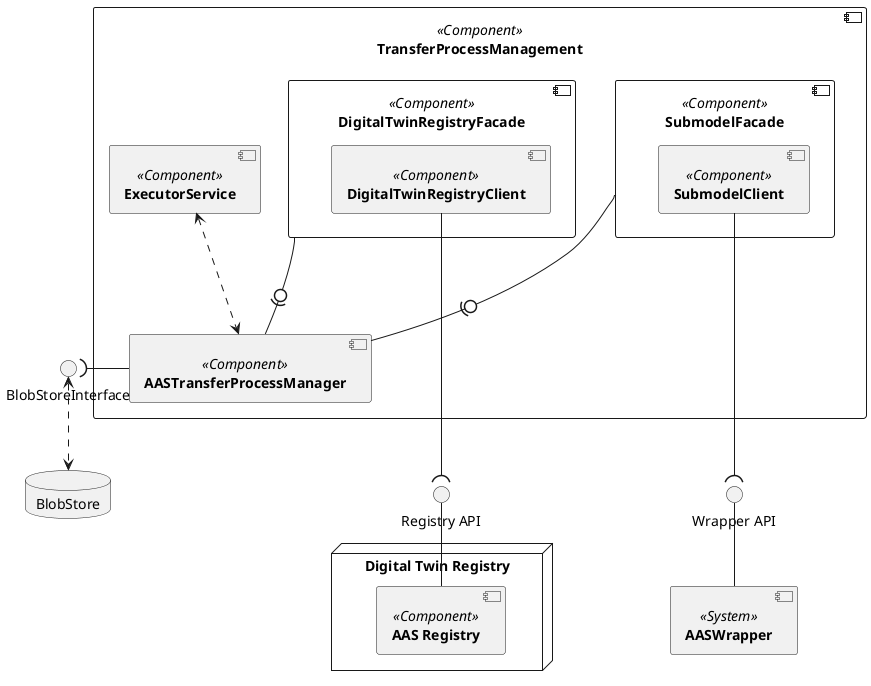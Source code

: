 @startuml
skinparam monochrome true
skinparam shadowing false


component [**TransferProcessManagement**] <<Component>> as TransferProcessManagement {
    component [**AASTransferProcessManager**] <<Component>> as TransferProcessManager
    component [**DigitalTwinRegistryFacade**] <<Component>> as DTRFacade {
        component [**DigitalTwinRegistryClient**] <<Component>> as DTRClient
    }
    component [**SubmodelFacade**] <<Component>> as SubmodelFacade {
        component [**SubmodelClient**] <<Component>> as SubmodelClient
    }
    component [**ExecutorService**] <<Component>> as ExecutorService
}

component [**AASWrapper**] <<System>> as AASWrapper
node "Digital Twin Registry" {
    [**AAS Registry**] <<Component>> as AASR
}

DTRFacade --0)- TransferProcessManager
SubmodelFacade --0)- TransferProcessManager
ExecutorService <...> TransferProcessManager

interface "Registry API" as RegAPI
RegAPI -- AASR
DTRClient ----( RegAPI

interface "Wrapper API" as WrAPI
WrAPI -- AASWrapper
SubmodelClient ----( WrAPI

database BlobStore
TransferProcessManager -left-( BlobStoreInterface
'BlobStoreInterface - TransferProcessManager
BlobStoreInterface <..> BlobStore
@enduml